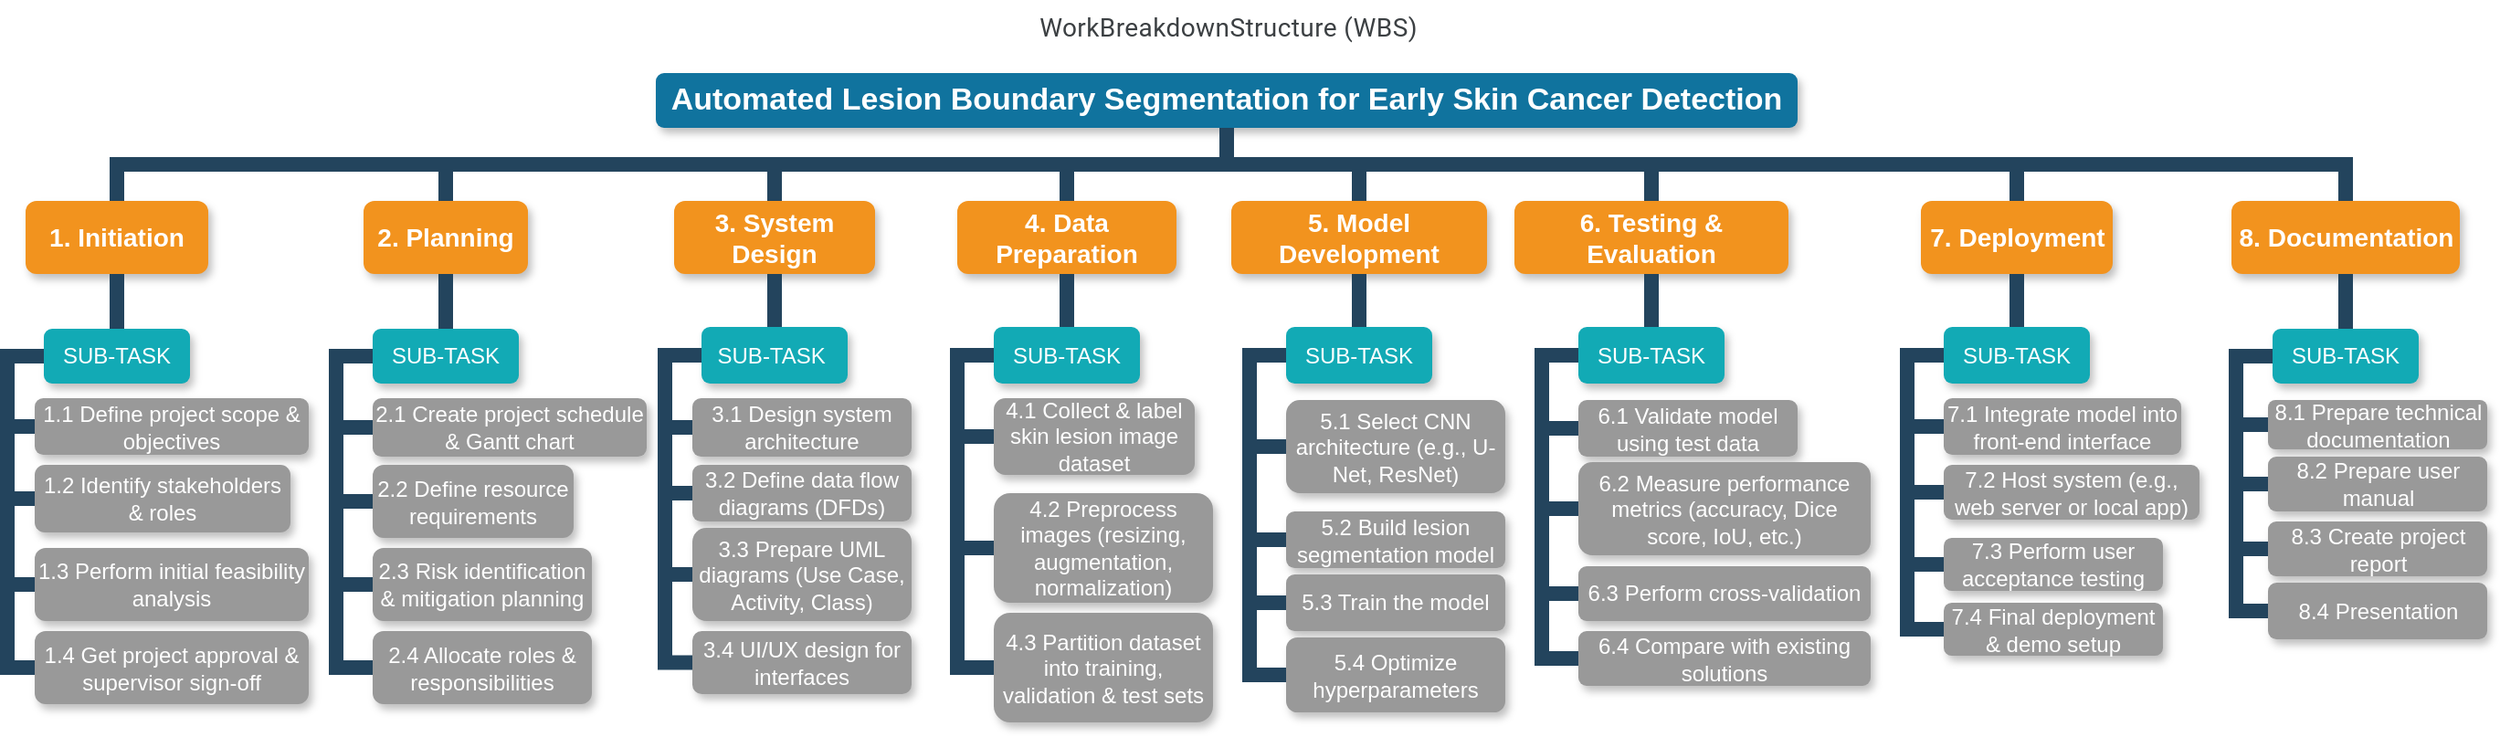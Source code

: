 <mxfile version="27.0.9">
  <diagram name="Page-1" id="64c3da0e-402f-94eb-ee01-a36477274f13">
    <mxGraphModel dx="1329" dy="687" grid="1" gridSize="10" guides="1" tooltips="1" connect="1" arrows="1" fold="1" page="1" pageScale="1" pageWidth="1169" pageHeight="826" background="none" math="0" shadow="0">
      <root>
        <mxCell id="0" />
        <mxCell id="1" parent="0" />
        <mxCell id="2" value="Automated Lesion Boundary Segmentation for Early Skin Cancer Detection" style="whiteSpace=wrap;rounded=1;shadow=1;fillColor=#10739E;strokeColor=none;fontColor=#FFFFFF;fontStyle=1;fontSize=17;" parent="1" vertex="1">
          <mxGeometry x="525" y="100" width="625" height="30" as="geometry" />
        </mxCell>
        <mxCell id="3" value="1. Initiation" style="whiteSpace=wrap;rounded=1;fillColor=#F2931E;strokeColor=none;shadow=1;fontColor=#FFFFFF;fontStyle=1;fontSize=14" parent="1" vertex="1">
          <mxGeometry x="180" y="170" width="100" height="40" as="geometry" />
        </mxCell>
        <mxCell id="4" value="2. Planning" style="whiteSpace=wrap;rounded=1;fillColor=#F2931E;strokeColor=none;shadow=1;fontColor=#FFFFFF;fontStyle=1;fontSize=14" parent="1" vertex="1">
          <mxGeometry x="365" y="170" width="90" height="40" as="geometry" />
        </mxCell>
        <mxCell id="5" value="6. Testing &amp; Evaluation" style="whiteSpace=wrap;rounded=1;fillColor=#F2931E;strokeColor=none;shadow=1;fontColor=#FFFFFF;fontStyle=1;fontSize=14" parent="1" vertex="1">
          <mxGeometry x="995" y="170" width="150" height="40" as="geometry" />
        </mxCell>
        <mxCell id="6" value="3. System Design" style="whiteSpace=wrap;rounded=1;fillColor=#F2931E;strokeColor=none;shadow=1;fontColor=#FFFFFF;fontStyle=1;fontSize=14" parent="1" vertex="1">
          <mxGeometry x="535" y="170" width="110" height="40" as="geometry" />
        </mxCell>
        <mxCell id="7" value="4. Data Preparation" style="whiteSpace=wrap;rounded=1;fillColor=#F2931E;strokeColor=none;shadow=1;fontColor=#FFFFFF;fontStyle=1;fontSize=14" parent="1" vertex="1">
          <mxGeometry x="690" y="170" width="120" height="40" as="geometry" />
        </mxCell>
        <mxCell id="8" value="5. Model Development" style="whiteSpace=wrap;rounded=1;fillColor=#F2931E;strokeColor=none;shadow=1;fontColor=#FFFFFF;fontStyle=1;fontSize=14" parent="1" vertex="1">
          <mxGeometry x="840" y="170" width="140" height="40" as="geometry" />
        </mxCell>
        <mxCell id="10" value="SUB-TASK" style="whiteSpace=wrap;rounded=1;fillColor=#12AAB5;strokeColor=none;shadow=1;fontColor=#FFFFFF;" parent="1" vertex="1">
          <mxGeometry x="190" y="240" width="80" height="30" as="geometry" />
        </mxCell>
        <mxCell id="23" value="1.1 Define project scope &amp; objectives" style="whiteSpace=wrap;rounded=1;fillColor=#999999;strokeColor=none;shadow=1;fontColor=#FFFFFF;fontStyle=0" parent="1" vertex="1">
          <mxGeometry x="185" y="278" width="150" height="31" as="geometry" />
        </mxCell>
        <mxCell id="24" value="1.2 Identify stakeholders &amp; roles" style="whiteSpace=wrap;rounded=1;fillColor=#999999;strokeColor=none;shadow=1;fontColor=#FFFFFF;fontStyle=0" parent="1" vertex="1">
          <mxGeometry x="185" y="314.5" width="140" height="37" as="geometry" />
        </mxCell>
        <mxCell id="25" value="1.3 Perform initial feasibility analysis" style="whiteSpace=wrap;rounded=1;fillColor=#999999;strokeColor=none;shadow=1;fontColor=#FFFFFF;fontStyle=0" parent="1" vertex="1">
          <mxGeometry x="185" y="360" width="150" height="40" as="geometry" />
        </mxCell>
        <mxCell id="26" value="1.4 Get project approval &amp; supervisor sign-off" style="whiteSpace=wrap;rounded=1;fillColor=#999999;strokeColor=none;shadow=1;fontColor=#FFFFFF;fontStyle=0" parent="1" vertex="1">
          <mxGeometry x="185" y="405.5" width="150" height="40" as="geometry" />
        </mxCell>
        <mxCell id="43" value="SUB-TASK" style="whiteSpace=wrap;rounded=1;fillColor=#12AAB5;strokeColor=none;shadow=1;fontColor=#FFFFFF;" parent="1" vertex="1">
          <mxGeometry x="370" y="240" width="80" height="30" as="geometry" />
        </mxCell>
        <mxCell id="45" value="2.1 Create project schedule &amp; Gantt chart" style="whiteSpace=wrap;rounded=1;fillColor=#999999;strokeColor=none;shadow=1;fontColor=#FFFFFF;fontStyle=0" parent="1" vertex="1">
          <mxGeometry x="370" y="278" width="150" height="32" as="geometry" />
        </mxCell>
        <mxCell id="46" value="2.2 Define resource requirements" style="whiteSpace=wrap;rounded=1;fillColor=#999999;strokeColor=none;shadow=1;fontColor=#FFFFFF;fontStyle=0" parent="1" vertex="1">
          <mxGeometry x="370" y="314.5" width="110" height="40" as="geometry" />
        </mxCell>
        <mxCell id="47" value="2.3 Risk identification &amp; mitigation planning" style="whiteSpace=wrap;rounded=1;fillColor=#999999;strokeColor=none;shadow=1;fontColor=#FFFFFF;fontStyle=0" parent="1" vertex="1">
          <mxGeometry x="370" y="360" width="120" height="40" as="geometry" />
        </mxCell>
        <mxCell id="48" value="2.4 Allocate roles &amp; responsibilities" style="whiteSpace=wrap;rounded=1;fillColor=#999999;strokeColor=none;shadow=1;fontColor=#FFFFFF;fontStyle=0" parent="1" vertex="1">
          <mxGeometry x="370" y="405.5" width="120" height="40" as="geometry" />
        </mxCell>
        <mxCell id="103" value="" style="edgeStyle=elbowEdgeStyle;elbow=vertical;rounded=0;fontColor=#000000;endArrow=none;endFill=0;strokeWidth=8;strokeColor=#23445D;" parent="1" source="3" target="10" edge="1">
          <mxGeometry width="100" height="100" relative="1" as="geometry">
            <mxPoint x="20" y="290" as="sourcePoint" />
            <mxPoint x="120" y="190" as="targetPoint" />
          </mxGeometry>
        </mxCell>
        <mxCell id="105" value="" style="edgeStyle=elbowEdgeStyle;elbow=horizontal;rounded=0;fontColor=#000000;endArrow=none;endFill=0;strokeWidth=8;strokeColor=#23445D;entryX=0;entryY=0.5;entryDx=0;entryDy=0;" parent="1" source="10" target="23" edge="1">
          <mxGeometry width="100" height="100" relative="1" as="geometry">
            <mxPoint x="130" y="420" as="sourcePoint" />
            <mxPoint x="230" y="320" as="targetPoint" />
            <Array as="points">
              <mxPoint x="170" y="320" />
            </Array>
          </mxGeometry>
        </mxCell>
        <mxCell id="106" value="" style="edgeStyle=elbowEdgeStyle;elbow=horizontal;rounded=0;fontColor=#000000;endArrow=none;endFill=0;strokeWidth=8;strokeColor=#23445D;entryX=0;entryY=0.5;entryDx=0;entryDy=0;" parent="1" source="10" target="24" edge="1">
          <mxGeometry width="100" height="100" relative="1" as="geometry">
            <mxPoint x="200" y="280" as="sourcePoint" />
            <mxPoint x="200" y="380" as="targetPoint" />
            <Array as="points">
              <mxPoint x="170" y="340" />
            </Array>
          </mxGeometry>
        </mxCell>
        <mxCell id="109" value="" style="edgeStyle=elbowEdgeStyle;elbow=horizontal;rounded=0;fontColor=#000000;endArrow=none;endFill=0;strokeWidth=8;strokeColor=#23445D;" parent="1" source="10" target="26" edge="1">
          <mxGeometry width="100" height="100" relative="1" as="geometry">
            <mxPoint x="220" y="300" as="sourcePoint" />
            <mxPoint x="220" y="400" as="targetPoint" />
            <Array as="points">
              <mxPoint x="170" y="350" />
            </Array>
          </mxGeometry>
        </mxCell>
        <mxCell id="110" value="" style="edgeStyle=elbowEdgeStyle;elbow=horizontal;rounded=0;fontColor=#000000;endArrow=none;endFill=0;strokeWidth=8;strokeColor=#23445D;entryX=0;entryY=0.5;entryDx=0;entryDy=0;" parent="1" source="10" target="25" edge="1">
          <mxGeometry width="100" height="100" relative="1" as="geometry">
            <mxPoint x="230" y="310" as="sourcePoint" />
            <mxPoint x="230" y="410" as="targetPoint" />
            <Array as="points">
              <mxPoint x="170" y="370" />
            </Array>
          </mxGeometry>
        </mxCell>
        <mxCell id="116" value="" style="edgeStyle=elbowEdgeStyle;elbow=vertical;rounded=0;fontColor=#000000;endArrow=none;endFill=0;strokeWidth=8;strokeColor=#23445D;" parent="1" source="4" target="43" edge="1">
          <mxGeometry width="100" height="100" relative="1" as="geometry">
            <mxPoint x="240" y="240.0" as="sourcePoint" />
            <mxPoint x="140" y="310" as="targetPoint" />
          </mxGeometry>
        </mxCell>
        <mxCell id="118" value="" style="edgeStyle=elbowEdgeStyle;elbow=horizontal;rounded=0;fontColor=#000000;endArrow=none;endFill=0;strokeWidth=8;strokeColor=#23445D;entryX=0;entryY=0.5;entryDx=0;entryDy=0;" parent="1" source="43" target="45" edge="1">
          <mxGeometry width="100" height="100" relative="1" as="geometry">
            <mxPoint x="350" y="270.0" as="sourcePoint" />
            <mxPoint x="380" y="329" as="targetPoint" />
            <Array as="points">
              <mxPoint x="350" y="320" />
            </Array>
          </mxGeometry>
        </mxCell>
        <mxCell id="119" value="" style="edgeStyle=elbowEdgeStyle;elbow=horizontal;rounded=0;fontColor=#000000;endArrow=none;endFill=0;strokeWidth=8;strokeColor=#23445D;entryX=0;entryY=0.5;entryDx=0;entryDy=0;" parent="1" source="43" target="46" edge="1">
          <mxGeometry width="100" height="100" relative="1" as="geometry">
            <mxPoint x="360" y="270" as="sourcePoint" />
            <mxPoint x="360.0" y="450" as="targetPoint" />
            <Array as="points">
              <mxPoint x="350" y="360" />
            </Array>
          </mxGeometry>
        </mxCell>
        <mxCell id="121" value="" style="edgeStyle=elbowEdgeStyle;elbow=horizontal;rounded=0;fontColor=#000000;endArrow=none;endFill=0;strokeWidth=8;strokeColor=#23445D;entryX=0;entryY=0.5;entryDx=0;entryDy=0;" parent="1" source="43" target="48" edge="1">
          <mxGeometry width="100" height="100" relative="1" as="geometry">
            <mxPoint x="360" y="270" as="sourcePoint" />
            <mxPoint x="360" y="610" as="targetPoint" />
            <Array as="points">
              <mxPoint x="350" y="440" />
            </Array>
          </mxGeometry>
        </mxCell>
        <mxCell id="122" value="" style="edgeStyle=elbowEdgeStyle;elbow=horizontal;rounded=0;fontColor=#000000;endArrow=none;endFill=0;strokeWidth=8;strokeColor=#23445D;entryX=0;entryY=0.5;entryDx=0;entryDy=0;" parent="1" source="43" target="47" edge="1">
          <mxGeometry width="100" height="100" relative="1" as="geometry">
            <mxPoint x="360" y="270" as="sourcePoint" />
            <mxPoint x="360.0" y="530" as="targetPoint" />
            <Array as="points">
              <mxPoint x="350" y="410" />
            </Array>
          </mxGeometry>
        </mxCell>
        <mxCell id="133" value="SUB-TASK " style="whiteSpace=wrap;rounded=1;fillColor=#12AAB5;strokeColor=none;shadow=1;fontColor=#FFFFFF;" parent="1" vertex="1">
          <mxGeometry x="550" y="239" width="80" height="31" as="geometry" />
        </mxCell>
        <mxCell id="135" value="3.1 Design system architecture" style="whiteSpace=wrap;rounded=1;fillColor=#999999;strokeColor=none;shadow=1;fontColor=#FFFFFF;fontStyle=0" parent="1" vertex="1">
          <mxGeometry x="545" y="278" width="120" height="32" as="geometry" />
        </mxCell>
        <mxCell id="136" value="3.2 Define data flow diagrams (DFDs)" style="whiteSpace=wrap;rounded=1;fillColor=#999999;strokeColor=none;shadow=1;fontColor=#FFFFFF;fontStyle=0" parent="1" vertex="1">
          <mxGeometry x="545" y="314.5" width="120" height="31" as="geometry" />
        </mxCell>
        <mxCell id="137" value="3.3 Prepare UML diagrams (Use Case, Activity, Class)" style="whiteSpace=wrap;rounded=1;fillColor=#999999;strokeColor=none;shadow=1;fontColor=#FFFFFF;fontStyle=0" parent="1" vertex="1">
          <mxGeometry x="545" y="349" width="120" height="51" as="geometry" />
        </mxCell>
        <mxCell id="138" value="3.4 UI/UX design for interfaces" style="whiteSpace=wrap;rounded=1;fillColor=#999999;strokeColor=none;shadow=1;fontColor=#FFFFFF;fontStyle=0" parent="1" vertex="1">
          <mxGeometry x="545" y="405.5" width="120" height="34.5" as="geometry" />
        </mxCell>
        <mxCell id="145" value="" style="edgeStyle=elbowEdgeStyle;elbow=horizontal;rounded=0;fontColor=#000000;endArrow=none;endFill=0;strokeWidth=8;strokeColor=#23445D;entryX=0;entryY=0.5;entryDx=0;entryDy=0;" parent="1" source="133" target="135" edge="1">
          <mxGeometry width="100" height="100" relative="1" as="geometry">
            <mxPoint x="530" y="269.0" as="sourcePoint" />
            <mxPoint x="540.0" y="369" as="targetPoint" />
            <Array as="points">
              <mxPoint x="530" y="319" />
            </Array>
          </mxGeometry>
        </mxCell>
        <mxCell id="146" value="" style="edgeStyle=elbowEdgeStyle;elbow=horizontal;rounded=0;fontColor=#000000;endArrow=none;endFill=0;strokeWidth=8;strokeColor=#23445D;entryX=0;entryY=0.5;entryDx=0;entryDy=0;" parent="1" source="133" target="136" edge="1">
          <mxGeometry width="100" height="100" relative="1" as="geometry">
            <mxPoint x="540" y="269" as="sourcePoint" />
            <mxPoint x="540.0" y="449" as="targetPoint" />
            <Array as="points">
              <mxPoint x="530" y="359" />
            </Array>
          </mxGeometry>
        </mxCell>
        <mxCell id="148" value="" style="edgeStyle=elbowEdgeStyle;elbow=horizontal;rounded=0;fontColor=#000000;endArrow=none;endFill=0;strokeWidth=8;strokeColor=#23445D;entryX=0;entryY=0.5;entryDx=0;entryDy=0;" parent="1" source="133" target="138" edge="1">
          <mxGeometry width="100" height="100" relative="1" as="geometry">
            <mxPoint x="540" y="269" as="sourcePoint" />
            <mxPoint x="540" y="609" as="targetPoint" />
            <Array as="points">
              <mxPoint x="530" y="439" />
            </Array>
          </mxGeometry>
        </mxCell>
        <mxCell id="149" value="" style="edgeStyle=elbowEdgeStyle;elbow=horizontal;rounded=0;fontColor=#000000;endArrow=none;endFill=0;strokeWidth=8;strokeColor=#23445D;" parent="1" source="133" target="137" edge="1">
          <mxGeometry width="100" height="100" relative="1" as="geometry">
            <mxPoint x="540" y="269" as="sourcePoint" />
            <mxPoint x="540.0" y="529" as="targetPoint" />
            <Array as="points">
              <mxPoint x="530" y="409" />
            </Array>
          </mxGeometry>
        </mxCell>
        <mxCell id="155" value="SUB-TASK" style="whiteSpace=wrap;rounded=1;fillColor=#12AAB5;strokeColor=none;shadow=1;fontColor=#FFFFFF;" parent="1" vertex="1">
          <mxGeometry x="710" y="239" width="80" height="31" as="geometry" />
        </mxCell>
        <mxCell id="157" value="4.1 Collect &amp; label skin lesion image dataset" style="whiteSpace=wrap;rounded=1;fillColor=#999999;strokeColor=none;shadow=1;fontColor=#FFFFFF;fontStyle=0" parent="1" vertex="1">
          <mxGeometry x="710" y="278" width="110" height="42" as="geometry" />
        </mxCell>
        <mxCell id="158" value="4.2 Preprocess images (resizing, augmentation, normalization)" style="whiteSpace=wrap;rounded=1;fillColor=#999999;strokeColor=none;shadow=1;fontColor=#FFFFFF;fontStyle=0" parent="1" vertex="1">
          <mxGeometry x="710" y="330.0" width="120" height="60" as="geometry" />
        </mxCell>
        <mxCell id="159" value="4.3 Partition dataset into training, validation &amp; test sets" style="whiteSpace=wrap;rounded=1;fillColor=#999999;strokeColor=none;shadow=1;fontColor=#FFFFFF;fontStyle=0" parent="1" vertex="1">
          <mxGeometry x="710.0" y="395.5" width="120" height="60" as="geometry" />
        </mxCell>
        <mxCell id="167" value="" style="edgeStyle=elbowEdgeStyle;elbow=horizontal;rounded=0;fontColor=#000000;endArrow=none;endFill=0;strokeWidth=8;strokeColor=#23445D;entryX=0;entryY=0.5;entryDx=0;entryDy=0;" parent="1" source="155" target="157" edge="1">
          <mxGeometry width="100" height="100" relative="1" as="geometry">
            <mxPoint x="690" y="269.0" as="sourcePoint" />
            <mxPoint x="700.0" y="369.0" as="targetPoint" />
            <Array as="points">
              <mxPoint x="690" y="319.0" />
            </Array>
          </mxGeometry>
        </mxCell>
        <mxCell id="168" value="" style="edgeStyle=elbowEdgeStyle;elbow=horizontal;rounded=0;fontColor=#000000;endArrow=none;endFill=0;strokeWidth=8;strokeColor=#23445D;entryX=0;entryY=0.5;entryDx=0;entryDy=0;" parent="1" source="155" target="158" edge="1">
          <mxGeometry width="100" height="100" relative="1" as="geometry">
            <mxPoint x="700" y="269.0" as="sourcePoint" />
            <mxPoint x="700.0" y="449.0" as="targetPoint" />
            <Array as="points">
              <mxPoint x="690" y="359.0" />
            </Array>
          </mxGeometry>
        </mxCell>
        <mxCell id="171" value="" style="edgeStyle=elbowEdgeStyle;elbow=horizontal;rounded=0;fontColor=#000000;endArrow=none;endFill=0;strokeWidth=8;strokeColor=#23445D;entryX=0;entryY=0.5;entryDx=0;entryDy=0;" parent="1" source="155" target="159" edge="1">
          <mxGeometry width="100" height="100" relative="1" as="geometry">
            <mxPoint x="700" y="269.0" as="sourcePoint" />
            <mxPoint x="700.0" y="529.0" as="targetPoint" />
            <Array as="points">
              <mxPoint x="690" y="409.0" />
            </Array>
          </mxGeometry>
        </mxCell>
        <mxCell id="177" value="SUB-TASK" style="whiteSpace=wrap;rounded=1;fillColor=#12AAB5;strokeColor=none;shadow=1;fontColor=#FFFFFF;" parent="1" vertex="1">
          <mxGeometry x="870" y="239" width="80" height="31" as="geometry" />
        </mxCell>
        <mxCell id="179" value="5.1 Select CNN architecture (e.g., U-Net, ResNet)" style="whiteSpace=wrap;rounded=1;fillColor=#999999;strokeColor=none;shadow=1;fontColor=#FFFFFF;fontStyle=0" parent="1" vertex="1">
          <mxGeometry x="870" y="279" width="120" height="51" as="geometry" />
        </mxCell>
        <mxCell id="180" value="5.2 Build lesion segmentation model" style="whiteSpace=wrap;rounded=1;fillColor=#999999;strokeColor=none;shadow=1;fontColor=#FFFFFF;fontStyle=0" parent="1" vertex="1">
          <mxGeometry x="870" y="340" width="120" height="31" as="geometry" />
        </mxCell>
        <mxCell id="181" value="5.3 Train the model" style="whiteSpace=wrap;rounded=1;fillColor=#999999;strokeColor=none;shadow=1;fontColor=#FFFFFF;fontStyle=0" parent="1" vertex="1">
          <mxGeometry x="870" y="374.5" width="120" height="31" as="geometry" />
        </mxCell>
        <mxCell id="182" value="5.4 Optimize hyperparameters" style="whiteSpace=wrap;rounded=1;fillColor=#999999;strokeColor=none;shadow=1;fontColor=#FFFFFF;fontStyle=0" parent="1" vertex="1">
          <mxGeometry x="870" y="409" width="120" height="41" as="geometry" />
        </mxCell>
        <mxCell id="189" value="" style="edgeStyle=elbowEdgeStyle;elbow=horizontal;rounded=0;fontColor=#000000;endArrow=none;endFill=0;strokeWidth=8;strokeColor=#23445D;entryX=0;entryY=0.5;entryDx=0;entryDy=0;" parent="1" source="177" target="179" edge="1">
          <mxGeometry width="100" height="100" relative="1" as="geometry">
            <mxPoint x="850" y="269.0" as="sourcePoint" />
            <mxPoint x="860.0" y="369.0" as="targetPoint" />
            <Array as="points">
              <mxPoint x="850" y="319.0" />
            </Array>
          </mxGeometry>
        </mxCell>
        <mxCell id="190" value="" style="edgeStyle=elbowEdgeStyle;elbow=horizontal;rounded=0;fontColor=#000000;endArrow=none;endFill=0;strokeWidth=8;strokeColor=#23445D;entryX=0;entryY=0.5;entryDx=0;entryDy=0;" parent="1" source="177" target="180" edge="1">
          <mxGeometry width="100" height="100" relative="1" as="geometry">
            <mxPoint x="860" y="269.0" as="sourcePoint" />
            <mxPoint x="870" y="359" as="targetPoint" />
            <Array as="points">
              <mxPoint x="850" y="359.0" />
            </Array>
          </mxGeometry>
        </mxCell>
        <mxCell id="192" value="" style="edgeStyle=elbowEdgeStyle;elbow=horizontal;rounded=0;fontColor=#000000;endArrow=none;endFill=0;strokeWidth=8;strokeColor=#23445D;entryX=0;entryY=0.5;entryDx=0;entryDy=0;" parent="1" source="177" target="182" edge="1">
          <mxGeometry width="100" height="100" relative="1" as="geometry">
            <mxPoint x="860" y="269.0" as="sourcePoint" />
            <mxPoint x="860" y="609.0" as="targetPoint" />
            <Array as="points">
              <mxPoint x="850" y="439.0" />
            </Array>
          </mxGeometry>
        </mxCell>
        <mxCell id="193" value="" style="edgeStyle=elbowEdgeStyle;elbow=horizontal;rounded=0;fontColor=#000000;endArrow=none;endFill=0;strokeWidth=8;strokeColor=#23445D;" parent="1" source="177" target="181" edge="1">
          <mxGeometry width="100" height="100" relative="1" as="geometry">
            <mxPoint x="860" y="269.0" as="sourcePoint" />
            <mxPoint x="860.0" y="529.0" as="targetPoint" />
            <Array as="points">
              <mxPoint x="850" y="409.0" />
            </Array>
          </mxGeometry>
        </mxCell>
        <mxCell id="199" value="SUB-TASK" style="whiteSpace=wrap;rounded=1;fillColor=#12AAB5;strokeColor=none;shadow=1;fontColor=#FFFFFF;" parent="1" vertex="1">
          <mxGeometry x="1030" y="239" width="80" height="31" as="geometry" />
        </mxCell>
        <mxCell id="201" value="6.1 Validate model using test data" style="whiteSpace=wrap;rounded=1;fillColor=#999999;strokeColor=none;shadow=1;fontColor=#FFFFFF;fontStyle=0" parent="1" vertex="1">
          <mxGeometry x="1030" y="279" width="120" height="31" as="geometry" />
        </mxCell>
        <mxCell id="202" value="6.2 Measure performance metrics (accuracy, Dice score, IoU, etc.)" style="whiteSpace=wrap;rounded=1;fillColor=#999999;strokeColor=none;shadow=1;fontColor=#FFFFFF;fontStyle=0" parent="1" vertex="1">
          <mxGeometry x="1030" y="313" width="160" height="51" as="geometry" />
        </mxCell>
        <mxCell id="203" value="6.3 Perform cross-validation" style="whiteSpace=wrap;rounded=1;fillColor=#999999;strokeColor=none;shadow=1;fontColor=#FFFFFF;fontStyle=0" parent="1" vertex="1">
          <mxGeometry x="1030" y="370" width="160" height="30" as="geometry" />
        </mxCell>
        <mxCell id="204" value="6.4 Compare with existing solutions" style="whiteSpace=wrap;rounded=1;fillColor=#999999;strokeColor=none;shadow=1;fontColor=#FFFFFF;fontStyle=0" parent="1" vertex="1">
          <mxGeometry x="1030" y="405.5" width="160" height="30" as="geometry" />
        </mxCell>
        <mxCell id="211" value="" style="edgeStyle=elbowEdgeStyle;elbow=horizontal;rounded=0;fontColor=#000000;endArrow=none;endFill=0;strokeWidth=8;strokeColor=#23445D;entryX=0;entryY=0.5;entryDx=0;entryDy=0;" parent="1" source="199" target="201" edge="1">
          <mxGeometry width="100" height="100" relative="1" as="geometry">
            <mxPoint x="1010" y="269.0" as="sourcePoint" />
            <mxPoint x="1020.0" y="369.0" as="targetPoint" />
            <Array as="points">
              <mxPoint x="1010" y="319.0" />
            </Array>
          </mxGeometry>
        </mxCell>
        <mxCell id="212" value="" style="edgeStyle=elbowEdgeStyle;elbow=horizontal;rounded=0;fontColor=#000000;endArrow=none;endFill=0;strokeWidth=8;strokeColor=#23445D;entryX=0;entryY=0.5;entryDx=0;entryDy=0;" parent="1" source="199" target="202" edge="1">
          <mxGeometry width="100" height="100" relative="1" as="geometry">
            <mxPoint x="1020" y="269.0" as="sourcePoint" />
            <mxPoint x="1020.0" y="449.0" as="targetPoint" />
            <Array as="points">
              <mxPoint x="1010" y="359.0" />
            </Array>
          </mxGeometry>
        </mxCell>
        <mxCell id="214" value="" style="edgeStyle=elbowEdgeStyle;elbow=horizontal;rounded=0;fontColor=#000000;endArrow=none;endFill=0;strokeWidth=8;strokeColor=#23445D;entryX=0;entryY=0.5;entryDx=0;entryDy=0;" parent="1" source="199" target="204" edge="1">
          <mxGeometry width="100" height="100" relative="1" as="geometry">
            <mxPoint x="1020" y="269.0" as="sourcePoint" />
            <mxPoint x="1020" y="609.0" as="targetPoint" />
            <Array as="points">
              <mxPoint x="1010" y="439.0" />
            </Array>
          </mxGeometry>
        </mxCell>
        <mxCell id="215" value="" style="edgeStyle=elbowEdgeStyle;elbow=horizontal;rounded=0;fontColor=#000000;endArrow=none;endFill=0;strokeWidth=8;strokeColor=#23445D;entryX=0;entryY=0.5;entryDx=0;entryDy=0;" parent="1" source="199" target="203" edge="1">
          <mxGeometry width="100" height="100" relative="1" as="geometry">
            <mxPoint x="1020" y="269.0" as="sourcePoint" />
            <mxPoint x="1020.0" y="529.0" as="targetPoint" />
            <Array as="points">
              <mxPoint x="1010" y="409.0" />
            </Array>
          </mxGeometry>
        </mxCell>
        <mxCell id="221" value="" style="edgeStyle=elbowEdgeStyle;elbow=vertical;rounded=0;fontColor=#000000;endArrow=none;endFill=0;strokeWidth=8;strokeColor=#23445D;" parent="1" source="6" target="133" edge="1">
          <mxGeometry width="100" height="100" relative="1" as="geometry">
            <mxPoint x="780" y="270" as="sourcePoint" />
            <mxPoint x="880" y="170" as="targetPoint" />
          </mxGeometry>
        </mxCell>
        <mxCell id="223" value="" style="edgeStyle=elbowEdgeStyle;elbow=vertical;rounded=0;fontColor=#000000;endArrow=none;endFill=0;strokeWidth=8;strokeColor=#23445D;" parent="1" source="7" target="155" edge="1">
          <mxGeometry width="100" height="100" relative="1" as="geometry">
            <mxPoint x="1340" y="300" as="sourcePoint" />
            <mxPoint x="1240" y="190" as="targetPoint" />
          </mxGeometry>
        </mxCell>
        <mxCell id="225" value="" style="edgeStyle=elbowEdgeStyle;elbow=vertical;rounded=0;fontColor=#000000;endArrow=none;endFill=0;strokeWidth=8;strokeColor=#23445D;" parent="1" source="8" target="177" edge="1">
          <mxGeometry width="100" height="100" relative="1" as="geometry">
            <mxPoint x="1550" y="290" as="sourcePoint" />
            <mxPoint x="1650" y="190" as="targetPoint" />
          </mxGeometry>
        </mxCell>
        <mxCell id="227" value="" style="edgeStyle=elbowEdgeStyle;elbow=vertical;rounded=0;fontColor=#000000;endArrow=none;endFill=0;strokeWidth=8;strokeColor=#23445D;" parent="1" source="5" target="199" edge="1">
          <mxGeometry width="100" height="100" relative="1" as="geometry">
            <mxPoint x="1900" y="290" as="sourcePoint" />
            <mxPoint x="2000" y="190" as="targetPoint" />
          </mxGeometry>
        </mxCell>
        <mxCell id="229" value="" style="edgeStyle=elbowEdgeStyle;elbow=vertical;rounded=0;fontColor=#000000;endArrow=none;endFill=0;strokeWidth=8;strokeColor=#23445D;" parent="1" source="2" target="3" edge="1">
          <mxGeometry width="100" height="100" relative="1" as="geometry">
            <mxPoint x="540" y="140" as="sourcePoint" />
            <mxPoint x="640" y="40" as="targetPoint" />
          </mxGeometry>
        </mxCell>
        <mxCell id="230" value="" style="edgeStyle=elbowEdgeStyle;elbow=vertical;rounded=0;fontColor=#000000;endArrow=none;endFill=0;strokeWidth=8;strokeColor=#23445D;" parent="1" source="2" target="4" edge="1">
          <mxGeometry width="100" height="100" relative="1" as="geometry">
            <mxPoint x="550" y="150" as="sourcePoint" />
            <mxPoint x="650" y="50" as="targetPoint" />
          </mxGeometry>
        </mxCell>
        <mxCell id="231" value="" style="edgeStyle=elbowEdgeStyle;elbow=vertical;rounded=0;fontColor=#000000;endArrow=none;endFill=0;strokeWidth=8;strokeColor=#23445D;" parent="1" source="2" target="6" edge="1">
          <mxGeometry width="100" height="100" relative="1" as="geometry">
            <mxPoint x="560" y="160" as="sourcePoint" />
            <mxPoint x="660" y="60" as="targetPoint" />
          </mxGeometry>
        </mxCell>
        <mxCell id="232" value="" style="edgeStyle=elbowEdgeStyle;elbow=vertical;rounded=0;fontColor=#000000;endArrow=none;endFill=0;strokeWidth=8;strokeColor=#23445D;" parent="1" source="2" target="7" edge="1">
          <mxGeometry width="100" height="100" relative="1" as="geometry">
            <mxPoint x="570" y="170" as="sourcePoint" />
            <mxPoint x="670" y="70" as="targetPoint" />
          </mxGeometry>
        </mxCell>
        <mxCell id="233" value="" style="edgeStyle=elbowEdgeStyle;elbow=vertical;rounded=0;fontColor=#000000;endArrow=none;endFill=0;strokeWidth=8;strokeColor=#23445D;" parent="1" source="2" target="8" edge="1">
          <mxGeometry width="100" height="100" relative="1" as="geometry">
            <mxPoint x="580" y="180" as="sourcePoint" />
            <mxPoint x="680" y="80" as="targetPoint" />
          </mxGeometry>
        </mxCell>
        <mxCell id="234" value="" style="edgeStyle=elbowEdgeStyle;elbow=vertical;rounded=0;fontColor=#000000;endArrow=none;endFill=0;strokeWidth=8;strokeColor=#23445D;" parent="1" source="2" target="5" edge="1">
          <mxGeometry width="100" height="100" relative="1" as="geometry">
            <mxPoint x="590" y="190" as="sourcePoint" />
            <mxPoint x="690" y="90" as="targetPoint" />
          </mxGeometry>
        </mxCell>
        <mxCell id="EQ1qhC-TIRSceDHiUW10-234" value="8. Documentation" style="whiteSpace=wrap;rounded=1;fillColor=#F2931E;strokeColor=none;shadow=1;fontColor=#FFFFFF;fontStyle=1;fontSize=14" parent="1" vertex="1">
          <mxGeometry x="1387.5" y="170" width="125" height="40" as="geometry" />
        </mxCell>
        <mxCell id="EQ1qhC-TIRSceDHiUW10-235" value="7. Deployment" style="whiteSpace=wrap;rounded=1;fillColor=#F2931E;strokeColor=none;shadow=1;fontColor=#FFFFFF;fontStyle=1;fontSize=14" parent="1" vertex="1">
          <mxGeometry x="1217.5" y="170" width="105" height="40" as="geometry" />
        </mxCell>
        <mxCell id="EQ1qhC-TIRSceDHiUW10-236" value="SUB-TASK" style="whiteSpace=wrap;rounded=1;fillColor=#12AAB5;strokeColor=none;shadow=1;fontColor=#FFFFFF;" parent="1" vertex="1">
          <mxGeometry x="1230" y="239" width="80" height="31" as="geometry" />
        </mxCell>
        <mxCell id="EQ1qhC-TIRSceDHiUW10-238" value="7.1 Integrate model into front-end interface" style="whiteSpace=wrap;rounded=1;fillColor=#999999;strokeColor=none;shadow=1;fontColor=#FFFFFF;fontStyle=0" parent="1" vertex="1">
          <mxGeometry x="1230" y="278" width="130" height="31" as="geometry" />
        </mxCell>
        <mxCell id="EQ1qhC-TIRSceDHiUW10-239" value="7.2 Host system (e.g., web server or local app)" style="whiteSpace=wrap;rounded=1;fillColor=#999999;strokeColor=none;shadow=1;fontColor=#FFFFFF;fontStyle=0" parent="1" vertex="1">
          <mxGeometry x="1230" y="314.5" width="140" height="30" as="geometry" />
        </mxCell>
        <mxCell id="EQ1qhC-TIRSceDHiUW10-240" value="7.3 Perform user acceptance testing" style="whiteSpace=wrap;rounded=1;fillColor=#999999;strokeColor=none;shadow=1;fontColor=#FFFFFF;fontStyle=0" parent="1" vertex="1">
          <mxGeometry x="1230" y="354.5" width="120" height="29" as="geometry" />
        </mxCell>
        <mxCell id="EQ1qhC-TIRSceDHiUW10-241" value="7.4 Final deployment &amp; demo setup" style="whiteSpace=wrap;rounded=1;fillColor=#999999;strokeColor=none;shadow=1;fontColor=#FFFFFF;fontStyle=0" parent="1" vertex="1">
          <mxGeometry x="1230" y="390" width="120" height="29" as="geometry" />
        </mxCell>
        <mxCell id="EQ1qhC-TIRSceDHiUW10-248" value="" style="edgeStyle=elbowEdgeStyle;elbow=horizontal;rounded=0;fontColor=#000000;endArrow=none;endFill=0;strokeWidth=8;strokeColor=#23445D;entryX=0;entryY=0.5;entryDx=0;entryDy=0;" parent="1" source="EQ1qhC-TIRSceDHiUW10-236" target="EQ1qhC-TIRSceDHiUW10-238" edge="1">
          <mxGeometry width="100" height="100" relative="1" as="geometry">
            <mxPoint x="1210" y="269.0" as="sourcePoint" />
            <mxPoint x="1220" y="369" as="targetPoint" />
            <Array as="points">
              <mxPoint x="1210" y="319" />
            </Array>
          </mxGeometry>
        </mxCell>
        <mxCell id="EQ1qhC-TIRSceDHiUW10-249" value="" style="edgeStyle=elbowEdgeStyle;elbow=horizontal;rounded=0;fontColor=#000000;endArrow=none;endFill=0;strokeWidth=8;strokeColor=#23445D;" parent="1" source="EQ1qhC-TIRSceDHiUW10-236" target="EQ1qhC-TIRSceDHiUW10-239" edge="1">
          <mxGeometry width="100" height="100" relative="1" as="geometry">
            <mxPoint x="1220" y="269" as="sourcePoint" />
            <mxPoint x="1220" y="449" as="targetPoint" />
            <Array as="points">
              <mxPoint x="1210" y="359" />
            </Array>
          </mxGeometry>
        </mxCell>
        <mxCell id="EQ1qhC-TIRSceDHiUW10-251" value="" style="edgeStyle=elbowEdgeStyle;elbow=horizontal;rounded=0;fontColor=#000000;endArrow=none;endFill=0;strokeWidth=8;strokeColor=#23445D;" parent="1" source="EQ1qhC-TIRSceDHiUW10-236" target="EQ1qhC-TIRSceDHiUW10-241" edge="1">
          <mxGeometry width="100" height="100" relative="1" as="geometry">
            <mxPoint x="1220" y="269" as="sourcePoint" />
            <mxPoint x="1220" y="609" as="targetPoint" />
            <Array as="points">
              <mxPoint x="1210" y="439" />
            </Array>
          </mxGeometry>
        </mxCell>
        <mxCell id="EQ1qhC-TIRSceDHiUW10-252" value="" style="edgeStyle=elbowEdgeStyle;elbow=horizontal;rounded=0;fontColor=#000000;endArrow=none;endFill=0;strokeWidth=8;strokeColor=#23445D;" parent="1" source="EQ1qhC-TIRSceDHiUW10-236" target="EQ1qhC-TIRSceDHiUW10-240" edge="1">
          <mxGeometry width="100" height="100" relative="1" as="geometry">
            <mxPoint x="1220" y="269" as="sourcePoint" />
            <mxPoint x="1220" y="529" as="targetPoint" />
            <Array as="points">
              <mxPoint x="1210" y="409" />
            </Array>
          </mxGeometry>
        </mxCell>
        <mxCell id="EQ1qhC-TIRSceDHiUW10-258" value="SUB-TASK" style="whiteSpace=wrap;rounded=1;fillColor=#12AAB5;strokeColor=none;shadow=1;fontColor=#FFFFFF;" parent="1" vertex="1">
          <mxGeometry x="1410" y="240" width="80" height="30" as="geometry" />
        </mxCell>
        <mxCell id="EQ1qhC-TIRSceDHiUW10-260" value="8.1 Prepare technical documentation" style="whiteSpace=wrap;rounded=1;fillColor=#999999;strokeColor=none;shadow=1;fontColor=#FFFFFF;fontStyle=0" parent="1" vertex="1">
          <mxGeometry x="1407.5" y="279" width="120" height="27" as="geometry" />
        </mxCell>
        <mxCell id="EQ1qhC-TIRSceDHiUW10-261" value="8.2 Prepare user manual" style="whiteSpace=wrap;rounded=1;fillColor=#999999;strokeColor=none;shadow=1;fontColor=#FFFFFF;fontStyle=0" parent="1" vertex="1">
          <mxGeometry x="1407.5" y="310" width="120" height="30" as="geometry" />
        </mxCell>
        <mxCell id="EQ1qhC-TIRSceDHiUW10-262" value="8.3 Create project report" style="whiteSpace=wrap;rounded=1;fillColor=#999999;strokeColor=none;shadow=1;fontColor=#FFFFFF;fontStyle=0" parent="1" vertex="1">
          <mxGeometry x="1407.5" y="345.5" width="120" height="30" as="geometry" />
        </mxCell>
        <mxCell id="EQ1qhC-TIRSceDHiUW10-263" value="8.4 Presentation" style="whiteSpace=wrap;rounded=1;fillColor=#999999;strokeColor=none;shadow=1;fontColor=#FFFFFF;fontStyle=0" parent="1" vertex="1">
          <mxGeometry x="1407.5" y="379" width="120" height="31" as="geometry" />
        </mxCell>
        <mxCell id="EQ1qhC-TIRSceDHiUW10-270" value="" style="edgeStyle=elbowEdgeStyle;elbow=horizontal;rounded=0;fontColor=#000000;endArrow=none;endFill=0;strokeWidth=8;strokeColor=#23445D;entryX=0;entryY=0.5;entryDx=0;entryDy=0;" parent="1" source="EQ1qhC-TIRSceDHiUW10-258" target="EQ1qhC-TIRSceDHiUW10-260" edge="1">
          <mxGeometry width="100" height="100" relative="1" as="geometry">
            <mxPoint x="1390" y="270.0" as="sourcePoint" />
            <mxPoint x="1400" y="370.0" as="targetPoint" />
            <Array as="points">
              <mxPoint x="1390" y="320.0" />
            </Array>
          </mxGeometry>
        </mxCell>
        <mxCell id="EQ1qhC-TIRSceDHiUW10-271" value="" style="edgeStyle=elbowEdgeStyle;elbow=horizontal;rounded=0;fontColor=#000000;endArrow=none;endFill=0;strokeWidth=8;strokeColor=#23445D;" parent="1" source="EQ1qhC-TIRSceDHiUW10-258" target="EQ1qhC-TIRSceDHiUW10-261" edge="1">
          <mxGeometry width="100" height="100" relative="1" as="geometry">
            <mxPoint x="1400" y="270.0" as="sourcePoint" />
            <mxPoint x="1400" y="450.0" as="targetPoint" />
            <Array as="points">
              <mxPoint x="1390" y="360.0" />
            </Array>
          </mxGeometry>
        </mxCell>
        <mxCell id="EQ1qhC-TIRSceDHiUW10-273" value="" style="edgeStyle=elbowEdgeStyle;elbow=horizontal;rounded=0;fontColor=#000000;endArrow=none;endFill=0;strokeWidth=8;strokeColor=#23445D;" parent="1" source="EQ1qhC-TIRSceDHiUW10-258" target="EQ1qhC-TIRSceDHiUW10-263" edge="1">
          <mxGeometry width="100" height="100" relative="1" as="geometry">
            <mxPoint x="1400" y="270.0" as="sourcePoint" />
            <mxPoint x="1400" y="610.0" as="targetPoint" />
            <Array as="points">
              <mxPoint x="1390" y="440.0" />
            </Array>
          </mxGeometry>
        </mxCell>
        <mxCell id="EQ1qhC-TIRSceDHiUW10-274" value="" style="edgeStyle=elbowEdgeStyle;elbow=horizontal;rounded=0;fontColor=#000000;endArrow=none;endFill=0;strokeWidth=8;strokeColor=#23445D;" parent="1" source="EQ1qhC-TIRSceDHiUW10-258" target="EQ1qhC-TIRSceDHiUW10-262" edge="1">
          <mxGeometry width="100" height="100" relative="1" as="geometry">
            <mxPoint x="1400" y="270.0" as="sourcePoint" />
            <mxPoint x="1400" y="530.0" as="targetPoint" />
            <Array as="points">
              <mxPoint x="1390" y="410.0" />
            </Array>
          </mxGeometry>
        </mxCell>
        <mxCell id="EQ1qhC-TIRSceDHiUW10-280" value="" style="edgeStyle=elbowEdgeStyle;elbow=vertical;rounded=0;fontColor=#000000;endArrow=none;endFill=0;strokeWidth=8;strokeColor=#23445D;" parent="1" source="EQ1qhC-TIRSceDHiUW10-235" target="EQ1qhC-TIRSceDHiUW10-236" edge="1">
          <mxGeometry width="100" height="100" relative="1" as="geometry">
            <mxPoint x="1230" y="290.0" as="sourcePoint" />
            <mxPoint x="1330" y="190.0" as="targetPoint" />
          </mxGeometry>
        </mxCell>
        <mxCell id="EQ1qhC-TIRSceDHiUW10-282" value="" style="edgeStyle=elbowEdgeStyle;elbow=vertical;rounded=0;fontColor=#000000;endArrow=none;endFill=0;strokeWidth=8;strokeColor=#23445D;" parent="1" source="EQ1qhC-TIRSceDHiUW10-234" target="EQ1qhC-TIRSceDHiUW10-258" edge="1">
          <mxGeometry width="100" height="100" relative="1" as="geometry">
            <mxPoint x="1390" y="285.0" as="sourcePoint" />
            <mxPoint x="1490" y="185.0" as="targetPoint" />
          </mxGeometry>
        </mxCell>
        <mxCell id="EQ1qhC-TIRSceDHiUW10-286" value="" style="edgeStyle=elbowEdgeStyle;elbow=vertical;rounded=0;fontColor=#000000;endArrow=none;endFill=0;strokeWidth=8;strokeColor=#23445D;exitX=0.5;exitY=1;exitDx=0;exitDy=0;entryX=0.5;entryY=0;entryDx=0;entryDy=0;" parent="1" source="2" target="EQ1qhC-TIRSceDHiUW10-235" edge="1">
          <mxGeometry width="100" height="100" relative="1" as="geometry">
            <mxPoint x="1880" y="70" as="sourcePoint" />
            <mxPoint x="2855" y="120" as="targetPoint" />
            <Array as="points" />
          </mxGeometry>
        </mxCell>
        <mxCell id="EQ1qhC-TIRSceDHiUW10-287" value="" style="edgeStyle=elbowEdgeStyle;elbow=vertical;rounded=0;fontColor=#000000;endArrow=none;endFill=0;strokeWidth=8;strokeColor=#23445D;exitX=0.5;exitY=1;exitDx=0;exitDy=0;" parent="1" source="2" target="EQ1qhC-TIRSceDHiUW10-234" edge="1">
          <mxGeometry width="100" height="100" relative="1" as="geometry">
            <mxPoint x="2510" y="60" as="sourcePoint" />
            <mxPoint x="3485" y="110" as="targetPoint" />
          </mxGeometry>
        </mxCell>
        <mxCell id="EQ1qhC-TIRSceDHiUW10-289" value="&lt;span style=&quot;color: rgb(60, 64, 67); font-family: Roboto, Arial, sans-serif; font-size: 14px; letter-spacing: 0.2px; text-align: start; text-wrap-mode: wrap; background-color: rgb(255, 255, 255);&quot;&gt;WorkBreakdown&lt;/span&gt;&lt;span style=&quot;text-wrap-mode: wrap; color: rgb(60, 64, 67); font-family: Roboto, Arial, sans-serif; font-size: 14px; letter-spacing: 0.2px; text-align: start; background-color: rgb(255, 255, 255);&quot;&gt;Structur&lt;/span&gt;&lt;span style=&quot;text-wrap-mode: wrap; background-color: rgb(255, 255, 255); color: rgb(60, 64, 67); font-family: Roboto, Arial, sans-serif; font-size: 14px; letter-spacing: 0.2px; text-align: start;&quot;&gt;e (WBS)&lt;/span&gt;" style="text;html=1;align=center;verticalAlign=middle;resizable=0;points=[];autosize=1;strokeColor=none;fillColor=none;" parent="1" vertex="1">
          <mxGeometry x="722.5" y="60" width="230" height="30" as="geometry" />
        </mxCell>
      </root>
    </mxGraphModel>
  </diagram>
</mxfile>
